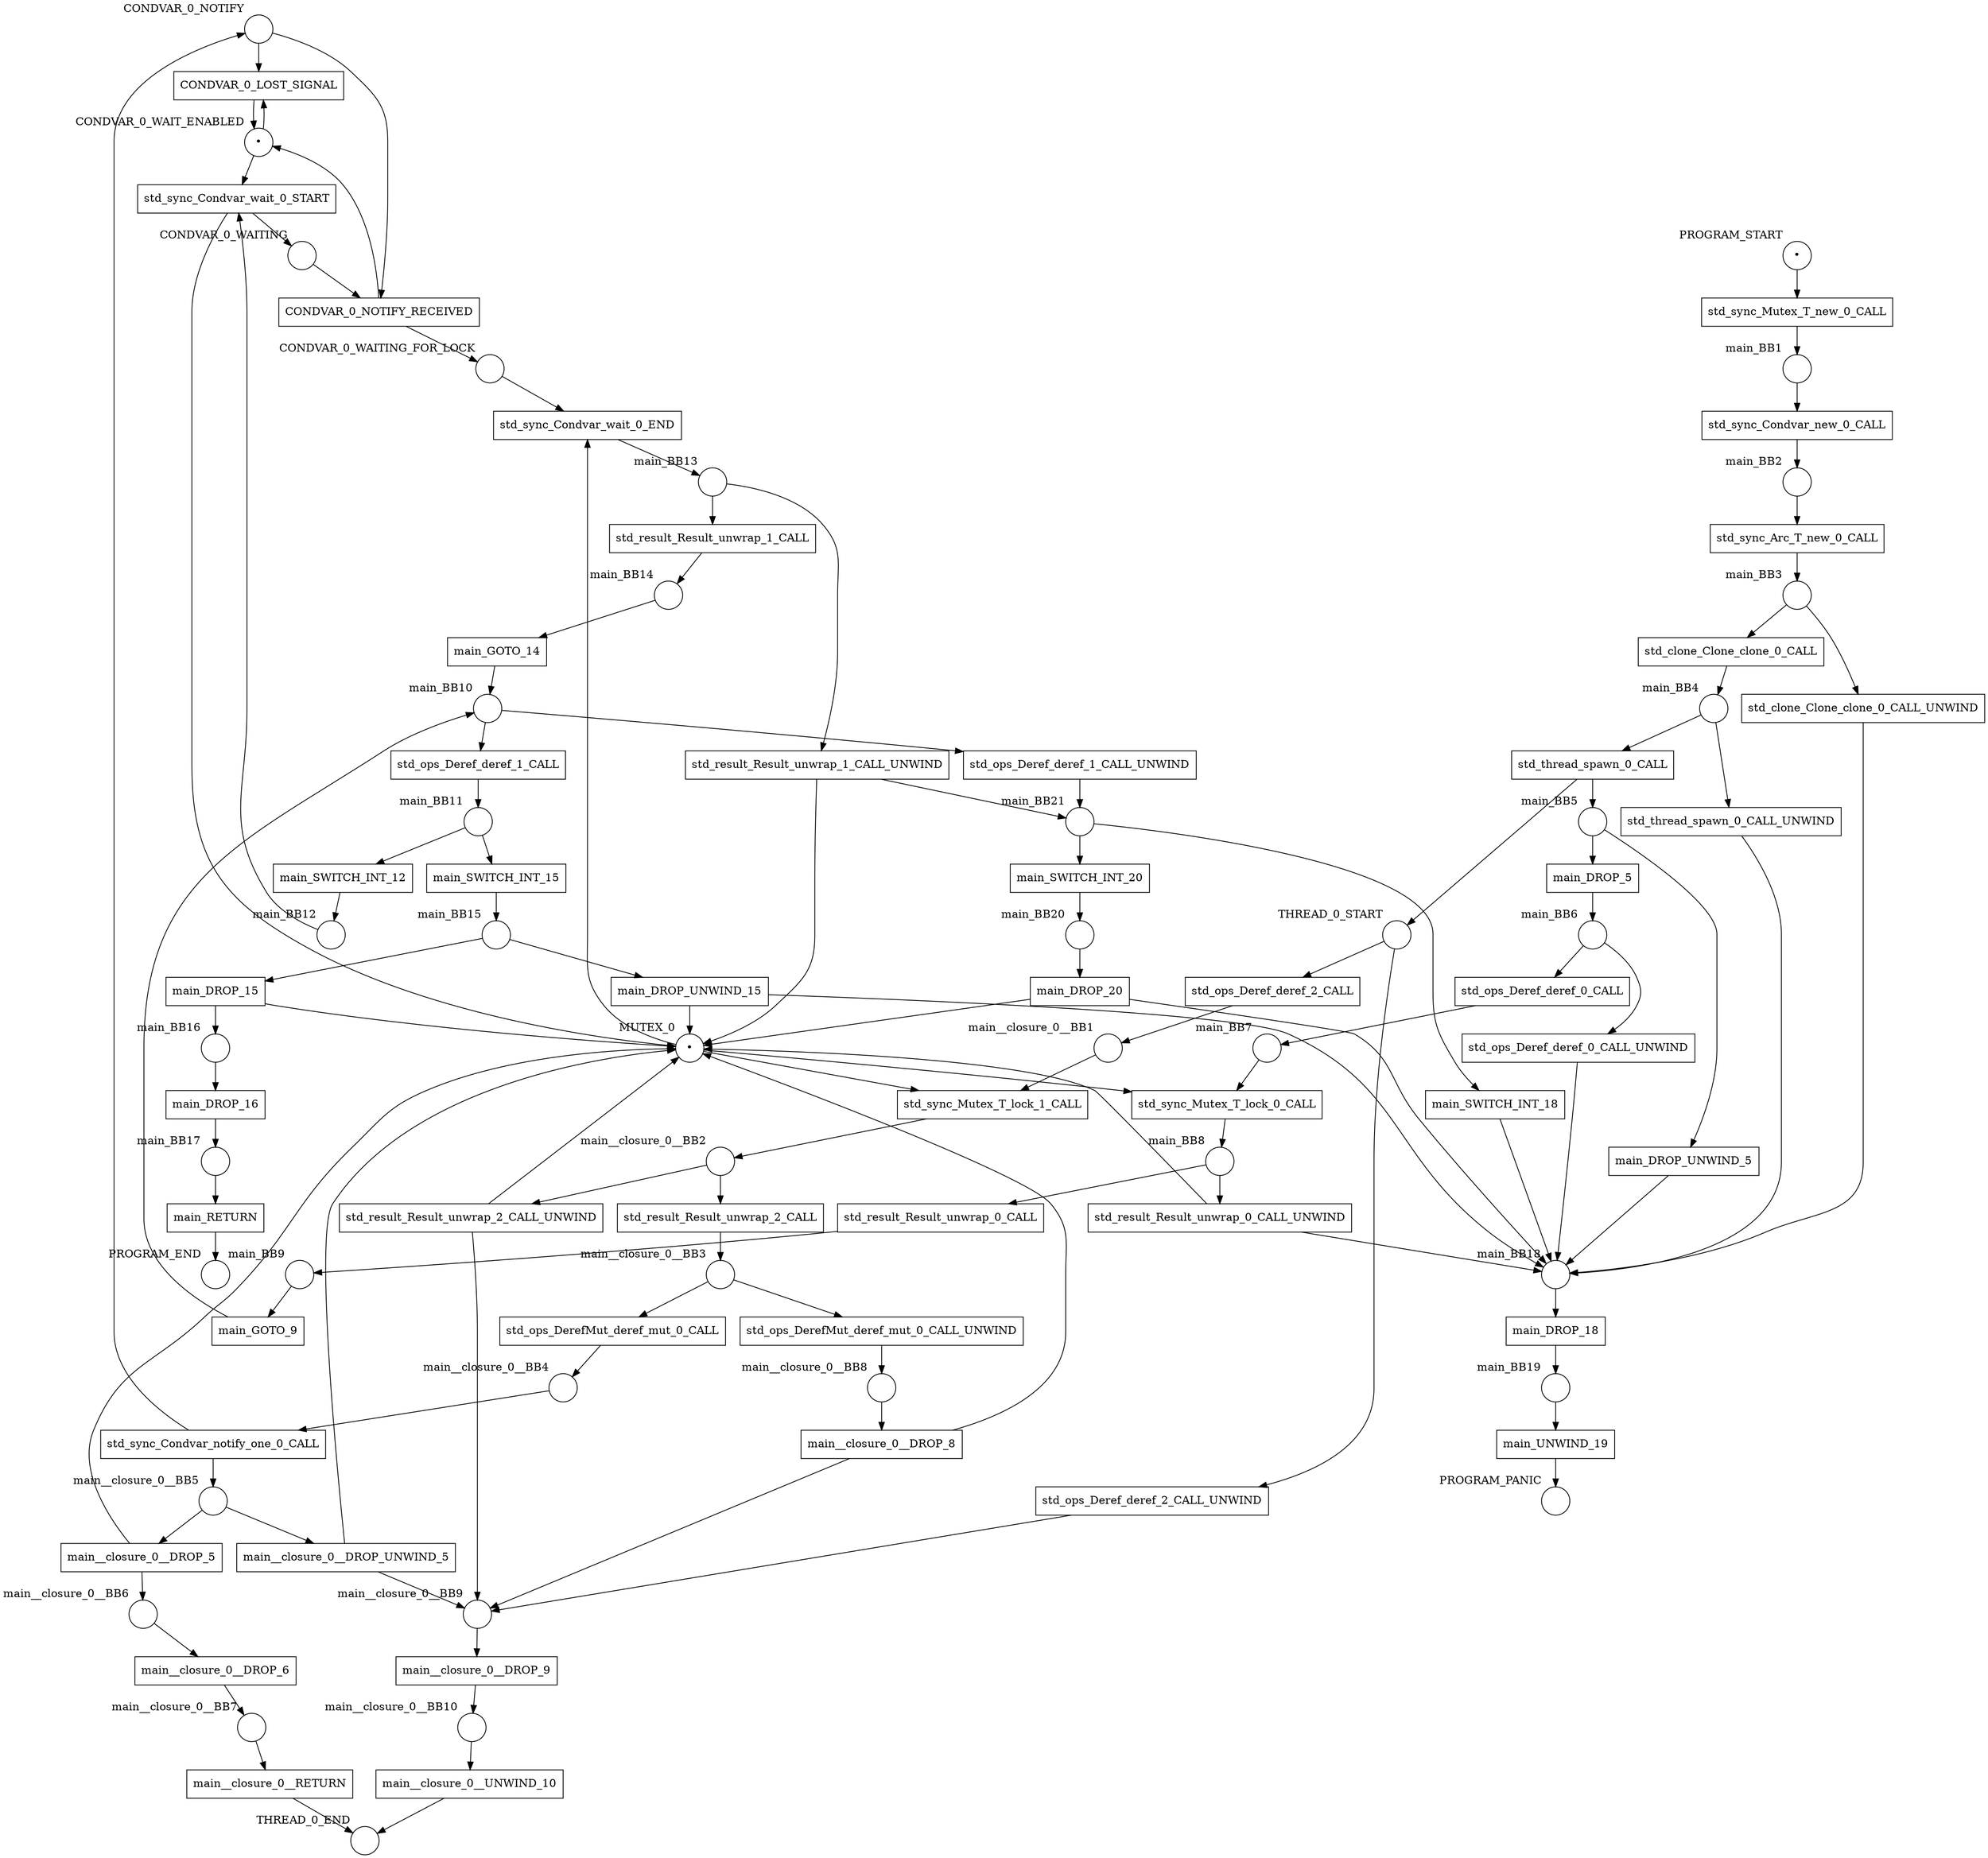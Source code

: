 digraph petrinet {
    CONDVAR_0_NOTIFY [shape="circle" xlabel="CONDVAR_0_NOTIFY" label=""];
    CONDVAR_0_WAITING [shape="circle" xlabel="CONDVAR_0_WAITING" label=""];
    CONDVAR_0_WAITING_FOR_LOCK [shape="circle" xlabel="CONDVAR_0_WAITING_FOR_LOCK" label=""];
    CONDVAR_0_WAIT_ENABLED [shape="circle" xlabel="CONDVAR_0_WAIT_ENABLED" label="•"];
    MUTEX_0 [shape="circle" xlabel="MUTEX_0" label="•"];
    PROGRAM_END [shape="circle" xlabel="PROGRAM_END" label=""];
    PROGRAM_PANIC [shape="circle" xlabel="PROGRAM_PANIC" label=""];
    PROGRAM_START [shape="circle" xlabel="PROGRAM_START" label="•"];
    THREAD_0_END [shape="circle" xlabel="THREAD_0_END" label=""];
    THREAD_0_START [shape="circle" xlabel="THREAD_0_START" label=""];
    main_BB1 [shape="circle" xlabel="main_BB1" label=""];
    main_BB10 [shape="circle" xlabel="main_BB10" label=""];
    main_BB11 [shape="circle" xlabel="main_BB11" label=""];
    main_BB12 [shape="circle" xlabel="main_BB12" label=""];
    main_BB13 [shape="circle" xlabel="main_BB13" label=""];
    main_BB14 [shape="circle" xlabel="main_BB14" label=""];
    main_BB15 [shape="circle" xlabel="main_BB15" label=""];
    main_BB16 [shape="circle" xlabel="main_BB16" label=""];
    main_BB17 [shape="circle" xlabel="main_BB17" label=""];
    main_BB18 [shape="circle" xlabel="main_BB18" label=""];
    main_BB19 [shape="circle" xlabel="main_BB19" label=""];
    main_BB2 [shape="circle" xlabel="main_BB2" label=""];
    main_BB20 [shape="circle" xlabel="main_BB20" label=""];
    main_BB21 [shape="circle" xlabel="main_BB21" label=""];
    main_BB3 [shape="circle" xlabel="main_BB3" label=""];
    main_BB4 [shape="circle" xlabel="main_BB4" label=""];
    main_BB5 [shape="circle" xlabel="main_BB5" label=""];
    main_BB6 [shape="circle" xlabel="main_BB6" label=""];
    main_BB7 [shape="circle" xlabel="main_BB7" label=""];
    main_BB8 [shape="circle" xlabel="main_BB8" label=""];
    main_BB9 [shape="circle" xlabel="main_BB9" label=""];
    main__closure_0__BB1 [shape="circle" xlabel="main__closure_0__BB1" label=""];
    main__closure_0__BB10 [shape="circle" xlabel="main__closure_0__BB10" label=""];
    main__closure_0__BB2 [shape="circle" xlabel="main__closure_0__BB2" label=""];
    main__closure_0__BB3 [shape="circle" xlabel="main__closure_0__BB3" label=""];
    main__closure_0__BB4 [shape="circle" xlabel="main__closure_0__BB4" label=""];
    main__closure_0__BB5 [shape="circle" xlabel="main__closure_0__BB5" label=""];
    main__closure_0__BB6 [shape="circle" xlabel="main__closure_0__BB6" label=""];
    main__closure_0__BB7 [shape="circle" xlabel="main__closure_0__BB7" label=""];
    main__closure_0__BB8 [shape="circle" xlabel="main__closure_0__BB8" label=""];
    main__closure_0__BB9 [shape="circle" xlabel="main__closure_0__BB9" label=""];
    CONDVAR_0_LOST_SIGNAL [shape="box" xlabel="" label="CONDVAR_0_LOST_SIGNAL"];
    CONDVAR_0_NOTIFY_RECEIVED [shape="box" xlabel="" label="CONDVAR_0_NOTIFY_RECEIVED"];
    main_DROP_15 [shape="box" xlabel="" label="main_DROP_15"];
    main_DROP_16 [shape="box" xlabel="" label="main_DROP_16"];
    main_DROP_18 [shape="box" xlabel="" label="main_DROP_18"];
    main_DROP_20 [shape="box" xlabel="" label="main_DROP_20"];
    main_DROP_5 [shape="box" xlabel="" label="main_DROP_5"];
    main_DROP_UNWIND_15 [shape="box" xlabel="" label="main_DROP_UNWIND_15"];
    main_DROP_UNWIND_5 [shape="box" xlabel="" label="main_DROP_UNWIND_5"];
    main_GOTO_14 [shape="box" xlabel="" label="main_GOTO_14"];
    main_GOTO_9 [shape="box" xlabel="" label="main_GOTO_9"];
    main_RETURN [shape="box" xlabel="" label="main_RETURN"];
    main_SWITCH_INT_12 [shape="box" xlabel="" label="main_SWITCH_INT_12"];
    main_SWITCH_INT_15 [shape="box" xlabel="" label="main_SWITCH_INT_15"];
    main_SWITCH_INT_18 [shape="box" xlabel="" label="main_SWITCH_INT_18"];
    main_SWITCH_INT_20 [shape="box" xlabel="" label="main_SWITCH_INT_20"];
    main_UNWIND_19 [shape="box" xlabel="" label="main_UNWIND_19"];
    main__closure_0__DROP_5 [shape="box" xlabel="" label="main__closure_0__DROP_5"];
    main__closure_0__DROP_6 [shape="box" xlabel="" label="main__closure_0__DROP_6"];
    main__closure_0__DROP_8 [shape="box" xlabel="" label="main__closure_0__DROP_8"];
    main__closure_0__DROP_9 [shape="box" xlabel="" label="main__closure_0__DROP_9"];
    main__closure_0__DROP_UNWIND_5 [shape="box" xlabel="" label="main__closure_0__DROP_UNWIND_5"];
    main__closure_0__RETURN [shape="box" xlabel="" label="main__closure_0__RETURN"];
    main__closure_0__UNWIND_10 [shape="box" xlabel="" label="main__closure_0__UNWIND_10"];
    std_clone_Clone_clone_0_CALL [shape="box" xlabel="" label="std_clone_Clone_clone_0_CALL"];
    std_clone_Clone_clone_0_CALL_UNWIND [shape="box" xlabel="" label="std_clone_Clone_clone_0_CALL_UNWIND"];
    std_ops_DerefMut_deref_mut_0_CALL [shape="box" xlabel="" label="std_ops_DerefMut_deref_mut_0_CALL"];
    std_ops_DerefMut_deref_mut_0_CALL_UNWIND [shape="box" xlabel="" label="std_ops_DerefMut_deref_mut_0_CALL_UNWIND"];
    std_ops_Deref_deref_0_CALL [shape="box" xlabel="" label="std_ops_Deref_deref_0_CALL"];
    std_ops_Deref_deref_0_CALL_UNWIND [shape="box" xlabel="" label="std_ops_Deref_deref_0_CALL_UNWIND"];
    std_ops_Deref_deref_1_CALL [shape="box" xlabel="" label="std_ops_Deref_deref_1_CALL"];
    std_ops_Deref_deref_1_CALL_UNWIND [shape="box" xlabel="" label="std_ops_Deref_deref_1_CALL_UNWIND"];
    std_ops_Deref_deref_2_CALL [shape="box" xlabel="" label="std_ops_Deref_deref_2_CALL"];
    std_ops_Deref_deref_2_CALL_UNWIND [shape="box" xlabel="" label="std_ops_Deref_deref_2_CALL_UNWIND"];
    std_result_Result_unwrap_0_CALL [shape="box" xlabel="" label="std_result_Result_unwrap_0_CALL"];
    std_result_Result_unwrap_0_CALL_UNWIND [shape="box" xlabel="" label="std_result_Result_unwrap_0_CALL_UNWIND"];
    std_result_Result_unwrap_1_CALL [shape="box" xlabel="" label="std_result_Result_unwrap_1_CALL"];
    std_result_Result_unwrap_1_CALL_UNWIND [shape="box" xlabel="" label="std_result_Result_unwrap_1_CALL_UNWIND"];
    std_result_Result_unwrap_2_CALL [shape="box" xlabel="" label="std_result_Result_unwrap_2_CALL"];
    std_result_Result_unwrap_2_CALL_UNWIND [shape="box" xlabel="" label="std_result_Result_unwrap_2_CALL_UNWIND"];
    std_sync_Arc_T_new_0_CALL [shape="box" xlabel="" label="std_sync_Arc_T_new_0_CALL"];
    std_sync_Condvar_new_0_CALL [shape="box" xlabel="" label="std_sync_Condvar_new_0_CALL"];
    std_sync_Condvar_notify_one_0_CALL [shape="box" xlabel="" label="std_sync_Condvar_notify_one_0_CALL"];
    std_sync_Condvar_wait_0_END [shape="box" xlabel="" label="std_sync_Condvar_wait_0_END"];
    std_sync_Condvar_wait_0_START [shape="box" xlabel="" label="std_sync_Condvar_wait_0_START"];
    std_sync_Mutex_T_lock_0_CALL [shape="box" xlabel="" label="std_sync_Mutex_T_lock_0_CALL"];
    std_sync_Mutex_T_lock_1_CALL [shape="box" xlabel="" label="std_sync_Mutex_T_lock_1_CALL"];
    std_sync_Mutex_T_new_0_CALL [shape="box" xlabel="" label="std_sync_Mutex_T_new_0_CALL"];
    std_thread_spawn_0_CALL [shape="box" xlabel="" label="std_thread_spawn_0_CALL"];
    std_thread_spawn_0_CALL_UNWIND [shape="box" xlabel="" label="std_thread_spawn_0_CALL_UNWIND"];
    CONDVAR_0_NOTIFY -> CONDVAR_0_LOST_SIGNAL;
    CONDVAR_0_NOTIFY -> CONDVAR_0_NOTIFY_RECEIVED;
    CONDVAR_0_WAITING -> CONDVAR_0_NOTIFY_RECEIVED;
    CONDVAR_0_WAITING_FOR_LOCK -> std_sync_Condvar_wait_0_END;
    CONDVAR_0_WAIT_ENABLED -> CONDVAR_0_LOST_SIGNAL;
    CONDVAR_0_WAIT_ENABLED -> std_sync_Condvar_wait_0_START;
    MUTEX_0 -> std_sync_Condvar_wait_0_END;
    MUTEX_0 -> std_sync_Mutex_T_lock_0_CALL;
    MUTEX_0 -> std_sync_Mutex_T_lock_1_CALL;
    PROGRAM_START -> std_sync_Mutex_T_new_0_CALL;
    THREAD_0_START -> std_ops_Deref_deref_2_CALL;
    THREAD_0_START -> std_ops_Deref_deref_2_CALL_UNWIND;
    main_BB1 -> std_sync_Condvar_new_0_CALL;
    main_BB10 -> std_ops_Deref_deref_1_CALL;
    main_BB10 -> std_ops_Deref_deref_1_CALL_UNWIND;
    main_BB11 -> main_SWITCH_INT_12;
    main_BB11 -> main_SWITCH_INT_15;
    main_BB12 -> std_sync_Condvar_wait_0_START;
    main_BB13 -> std_result_Result_unwrap_1_CALL;
    main_BB13 -> std_result_Result_unwrap_1_CALL_UNWIND;
    main_BB14 -> main_GOTO_14;
    main_BB15 -> main_DROP_15;
    main_BB15 -> main_DROP_UNWIND_15;
    main_BB16 -> main_DROP_16;
    main_BB17 -> main_RETURN;
    main_BB18 -> main_DROP_18;
    main_BB19 -> main_UNWIND_19;
    main_BB2 -> std_sync_Arc_T_new_0_CALL;
    main_BB20 -> main_DROP_20;
    main_BB21 -> main_SWITCH_INT_18;
    main_BB21 -> main_SWITCH_INT_20;
    main_BB3 -> std_clone_Clone_clone_0_CALL;
    main_BB3 -> std_clone_Clone_clone_0_CALL_UNWIND;
    main_BB4 -> std_thread_spawn_0_CALL;
    main_BB4 -> std_thread_spawn_0_CALL_UNWIND;
    main_BB5 -> main_DROP_5;
    main_BB5 -> main_DROP_UNWIND_5;
    main_BB6 -> std_ops_Deref_deref_0_CALL;
    main_BB6 -> std_ops_Deref_deref_0_CALL_UNWIND;
    main_BB7 -> std_sync_Mutex_T_lock_0_CALL;
    main_BB8 -> std_result_Result_unwrap_0_CALL;
    main_BB8 -> std_result_Result_unwrap_0_CALL_UNWIND;
    main_BB9 -> main_GOTO_9;
    main__closure_0__BB1 -> std_sync_Mutex_T_lock_1_CALL;
    main__closure_0__BB10 -> main__closure_0__UNWIND_10;
    main__closure_0__BB2 -> std_result_Result_unwrap_2_CALL;
    main__closure_0__BB2 -> std_result_Result_unwrap_2_CALL_UNWIND;
    main__closure_0__BB3 -> std_ops_DerefMut_deref_mut_0_CALL;
    main__closure_0__BB3 -> std_ops_DerefMut_deref_mut_0_CALL_UNWIND;
    main__closure_0__BB4 -> std_sync_Condvar_notify_one_0_CALL;
    main__closure_0__BB5 -> main__closure_0__DROP_5;
    main__closure_0__BB5 -> main__closure_0__DROP_UNWIND_5;
    main__closure_0__BB6 -> main__closure_0__DROP_6;
    main__closure_0__BB7 -> main__closure_0__RETURN;
    main__closure_0__BB8 -> main__closure_0__DROP_8;
    main__closure_0__BB9 -> main__closure_0__DROP_9;
    CONDVAR_0_LOST_SIGNAL -> CONDVAR_0_WAIT_ENABLED;
    CONDVAR_0_NOTIFY_RECEIVED -> CONDVAR_0_WAITING_FOR_LOCK;
    CONDVAR_0_NOTIFY_RECEIVED -> CONDVAR_0_WAIT_ENABLED;
    main_DROP_15 -> MUTEX_0;
    main_DROP_15 -> main_BB16;
    main_DROP_16 -> main_BB17;
    main_DROP_18 -> main_BB19;
    main_DROP_20 -> MUTEX_0;
    main_DROP_20 -> main_BB18;
    main_DROP_5 -> main_BB6;
    main_DROP_UNWIND_15 -> MUTEX_0;
    main_DROP_UNWIND_15 -> main_BB18;
    main_DROP_UNWIND_5 -> main_BB18;
    main_GOTO_14 -> main_BB10;
    main_GOTO_9 -> main_BB10;
    main_RETURN -> PROGRAM_END;
    main_SWITCH_INT_12 -> main_BB12;
    main_SWITCH_INT_15 -> main_BB15;
    main_SWITCH_INT_18 -> main_BB18;
    main_SWITCH_INT_20 -> main_BB20;
    main_UNWIND_19 -> PROGRAM_PANIC;
    main__closure_0__DROP_5 -> MUTEX_0;
    main__closure_0__DROP_5 -> main__closure_0__BB6;
    main__closure_0__DROP_6 -> main__closure_0__BB7;
    main__closure_0__DROP_8 -> MUTEX_0;
    main__closure_0__DROP_8 -> main__closure_0__BB9;
    main__closure_0__DROP_9 -> main__closure_0__BB10;
    main__closure_0__DROP_UNWIND_5 -> MUTEX_0;
    main__closure_0__DROP_UNWIND_5 -> main__closure_0__BB9;
    main__closure_0__RETURN -> THREAD_0_END;
    main__closure_0__UNWIND_10 -> THREAD_0_END;
    std_clone_Clone_clone_0_CALL -> main_BB4;
    std_clone_Clone_clone_0_CALL_UNWIND -> main_BB18;
    std_ops_DerefMut_deref_mut_0_CALL -> main__closure_0__BB4;
    std_ops_DerefMut_deref_mut_0_CALL_UNWIND -> main__closure_0__BB8;
    std_ops_Deref_deref_0_CALL -> main_BB7;
    std_ops_Deref_deref_0_CALL_UNWIND -> main_BB18;
    std_ops_Deref_deref_1_CALL -> main_BB11;
    std_ops_Deref_deref_1_CALL_UNWIND -> main_BB21;
    std_ops_Deref_deref_2_CALL -> main__closure_0__BB1;
    std_ops_Deref_deref_2_CALL_UNWIND -> main__closure_0__BB9;
    std_result_Result_unwrap_0_CALL -> main_BB9;
    std_result_Result_unwrap_0_CALL_UNWIND -> MUTEX_0;
    std_result_Result_unwrap_0_CALL_UNWIND -> main_BB18;
    std_result_Result_unwrap_1_CALL -> main_BB14;
    std_result_Result_unwrap_1_CALL_UNWIND -> MUTEX_0;
    std_result_Result_unwrap_1_CALL_UNWIND -> main_BB21;
    std_result_Result_unwrap_2_CALL -> main__closure_0__BB3;
    std_result_Result_unwrap_2_CALL_UNWIND -> MUTEX_0;
    std_result_Result_unwrap_2_CALL_UNWIND -> main__closure_0__BB9;
    std_sync_Arc_T_new_0_CALL -> main_BB3;
    std_sync_Condvar_new_0_CALL -> main_BB2;
    std_sync_Condvar_notify_one_0_CALL -> CONDVAR_0_NOTIFY;
    std_sync_Condvar_notify_one_0_CALL -> main__closure_0__BB5;
    std_sync_Condvar_wait_0_END -> main_BB13;
    std_sync_Condvar_wait_0_START -> CONDVAR_0_WAITING;
    std_sync_Condvar_wait_0_START -> MUTEX_0;
    std_sync_Mutex_T_lock_0_CALL -> main_BB8;
    std_sync_Mutex_T_lock_1_CALL -> main__closure_0__BB2;
    std_sync_Mutex_T_new_0_CALL -> main_BB1;
    std_thread_spawn_0_CALL -> THREAD_0_START;
    std_thread_spawn_0_CALL -> main_BB5;
    std_thread_spawn_0_CALL_UNWIND -> main_BB18;
}
